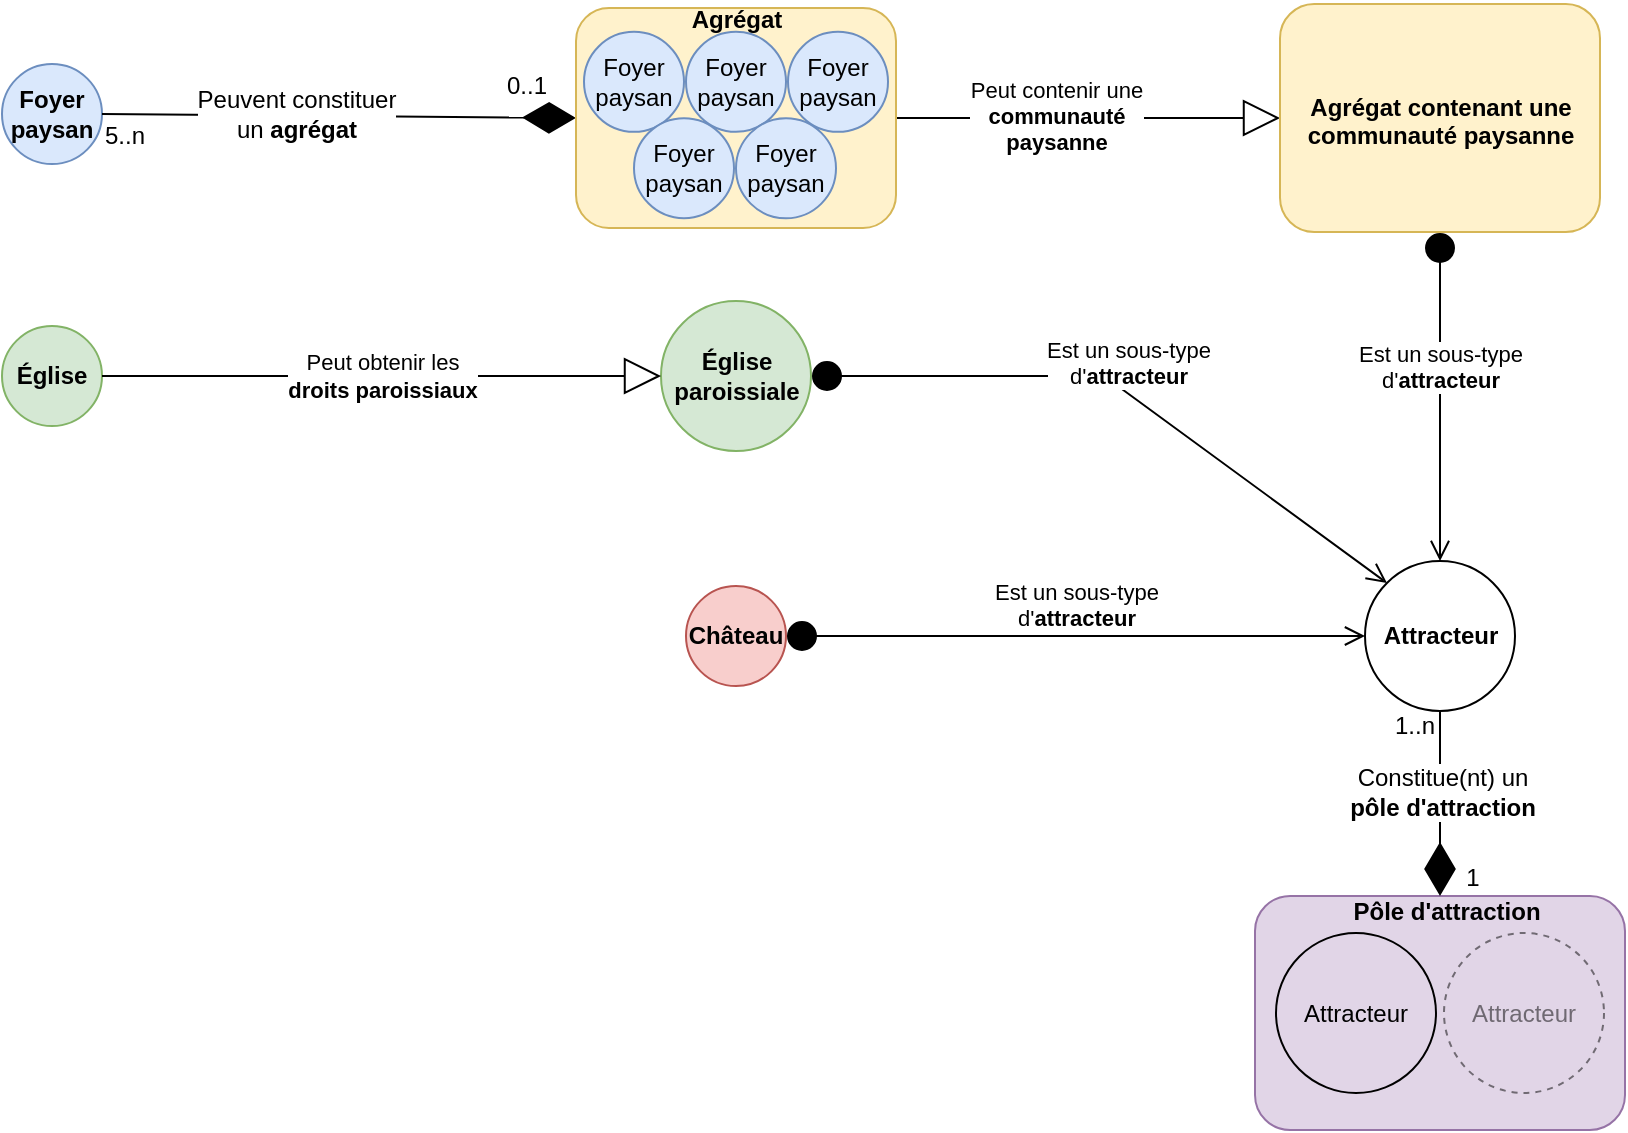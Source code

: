 <mxfile version="10.6.7" type="device"><diagram id="zRVtEmapb-umtFzSQ6FE" name="Page-1"><mxGraphModel dx="1695" dy="1022" grid="1" gridSize="10" guides="1" tooltips="1" connect="1" arrows="1" fold="1" page="1" pageScale="1" pageWidth="827" pageHeight="1169" math="0" shadow="0"><root><mxCell id="0"/><mxCell id="1" parent="0"/><mxCell id="E6fMdhCOPDFncoz_sKsr-2" value="&lt;b&gt;Foyer paysan&lt;/b&gt;" style="ellipse;whiteSpace=wrap;html=1;aspect=fixed;fillColor=#dae8fc;strokeColor=#6c8ebf;" vertex="1" parent="1"><mxGeometry x="9" y="39" width="50" height="50" as="geometry"/></mxCell><mxCell id="E6fMdhCOPDFncoz_sKsr-26" value="&lt;b&gt;Église&lt;/b&gt;" style="ellipse;whiteSpace=wrap;html=1;aspect=fixed;fillColor=#d5e8d4;strokeColor=#82b366;" vertex="1" parent="1"><mxGeometry x="9" y="170" width="50" height="50" as="geometry"/></mxCell><mxCell id="E6fMdhCOPDFncoz_sKsr-45" value="Est un sous-type&lt;br&gt;d'&lt;b&gt;attracteur&lt;/b&gt;&lt;br&gt;" style="html=1;verticalAlign=bottom;startArrow=circle;startFill=1;endArrow=open;startSize=6;endSize=8;exitX=0.5;exitY=1;exitDx=0;exitDy=0;entryX=0.5;entryY=0;entryDx=0;entryDy=0;" edge="1" parent="1" source="E6fMdhCOPDFncoz_sKsr-16" target="E6fMdhCOPDFncoz_sKsr-36"><mxGeometry width="80" relative="1" as="geometry"><mxPoint x="110" y="756" as="sourcePoint"/><mxPoint x="190" y="756" as="targetPoint"/></mxGeometry></mxCell><mxCell id="E6fMdhCOPDFncoz_sKsr-47" value="Est un sous-type&lt;br&gt;d'&lt;b&gt;attracteur&lt;/b&gt;" style="html=1;verticalAlign=bottom;startArrow=circle;startFill=1;endArrow=open;startSize=6;endSize=8;exitX=1;exitY=0.5;exitDx=0;exitDy=0;entryX=0;entryY=0;entryDx=0;entryDy=0;" edge="1" parent="1" source="E6fMdhCOPDFncoz_sKsr-82" target="E6fMdhCOPDFncoz_sKsr-36"><mxGeometry width="80" relative="1" as="geometry"><mxPoint x="426.571" y="195" as="sourcePoint"/><mxPoint x="210" y="776" as="targetPoint"/><Array as="points"><mxPoint x="560" y="195"/></Array></mxGeometry></mxCell><mxCell id="E6fMdhCOPDFncoz_sKsr-48" value="Est un sous-type&lt;br&gt;d'&lt;b&gt;attracteur&lt;/b&gt;" style="html=1;verticalAlign=bottom;startArrow=circle;startFill=1;endArrow=open;startSize=6;endSize=8;exitX=1;exitY=0.5;exitDx=0;exitDy=0;entryX=0;entryY=0.5;entryDx=0;entryDy=0;" edge="1" parent="1" source="E6fMdhCOPDFncoz_sKsr-81" target="E6fMdhCOPDFncoz_sKsr-36"><mxGeometry width="80" relative="1" as="geometry"><mxPoint x="114.571" y="328.714" as="sourcePoint"/><mxPoint x="200" y="766" as="targetPoint"/></mxGeometry></mxCell><mxCell id="E6fMdhCOPDFncoz_sKsr-36" value="Attracteur" style="ellipse;whiteSpace=wrap;html=1;aspect=fixed;fillColor=none;align=center;fontStyle=1" vertex="1" parent="1"><mxGeometry x="690.5" y="287.5" width="75" height="75" as="geometry"/></mxCell><mxCell id="E6fMdhCOPDFncoz_sKsr-75" value="" style="group" vertex="1" connectable="0" parent="1"><mxGeometry x="69.5" y="75" as="geometry"/></mxCell><mxCell id="E6fMdhCOPDFncoz_sKsr-59" value="5..n" style="text;html=1;resizable=0;points=[];align=center;verticalAlign=middle;labelBackgroundColor=#ffffff;" vertex="1" connectable="0" parent="E6fMdhCOPDFncoz_sKsr-75"><mxGeometry x="-17" y="-4.5" as="geometry"><mxPoint x="17" y="4.5" as="offset"/></mxGeometry></mxCell><mxCell id="E6fMdhCOPDFncoz_sKsr-13" value="" style="endArrow=diamondThin;endFill=1;endSize=24;html=1;exitX=1;exitY=0.5;exitDx=0;exitDy=0;entryX=0;entryY=0.5;entryDx=0;entryDy=0;" edge="1" parent="1" source="E6fMdhCOPDFncoz_sKsr-2" target="E6fMdhCOPDFncoz_sKsr-8"><mxGeometry width="160" relative="1" as="geometry"><mxPoint x="60" y="420" as="sourcePoint"/><mxPoint x="870.69" y="66" as="targetPoint"/></mxGeometry></mxCell><mxCell id="E6fMdhCOPDFncoz_sKsr-19" value="Peuvent constituer&lt;br&gt;un &lt;b&gt;agrégat&lt;/b&gt;&lt;br&gt;" style="text;html=1;resizable=0;points=[];align=center;verticalAlign=middle;labelBackgroundColor=#ffffff;" vertex="1" connectable="0" parent="E6fMdhCOPDFncoz_sKsr-13"><mxGeometry x="-0.256" y="1" relative="1" as="geometry"><mxPoint x="9" as="offset"/></mxGeometry></mxCell><mxCell id="E6fMdhCOPDFncoz_sKsr-58" value="0..1" style="text;html=1;resizable=0;points=[];align=center;verticalAlign=middle;labelBackgroundColor=#ffffff;" vertex="1" connectable="0" parent="E6fMdhCOPDFncoz_sKsr-13"><mxGeometry x="0.737" y="5" relative="1" as="geometry"><mxPoint x="5.5" y="-10.5" as="offset"/></mxGeometry></mxCell><mxCell id="E6fMdhCOPDFncoz_sKsr-18" value="Peut contenir une&lt;br&gt;&lt;b&gt;communauté&lt;br&gt;paysanne&lt;/b&gt;" style="endArrow=block;endSize=16;endFill=0;html=1;exitX=1;exitY=0.5;exitDx=0;exitDy=0;entryX=0;entryY=0.5;entryDx=0;entryDy=0;" edge="1" parent="1" source="E6fMdhCOPDFncoz_sKsr-8" target="E6fMdhCOPDFncoz_sKsr-16"><mxGeometry x="-0.167" y="1" width="160" relative="1" as="geometry"><mxPoint x="370" y="90" as="sourcePoint"/><mxPoint x="490" y="90" as="targetPoint"/><mxPoint as="offset"/></mxGeometry></mxCell><mxCell id="E6fMdhCOPDFncoz_sKsr-78" value="" style="group" vertex="1" connectable="0" parent="1"><mxGeometry x="296.0" y="7.0" width="160" height="114" as="geometry"/></mxCell><mxCell id="E6fMdhCOPDFncoz_sKsr-8" value="" style="rounded=1;whiteSpace=wrap;html=1;fillColor=#fff2cc;strokeColor=#d6b656;" vertex="1" parent="E6fMdhCOPDFncoz_sKsr-78"><mxGeometry y="4" width="160" height="110" as="geometry"/></mxCell><mxCell id="E6fMdhCOPDFncoz_sKsr-3" value="Foyer paysan" style="ellipse;whiteSpace=wrap;html=1;aspect=fixed;fillColor=#dae8fc;strokeColor=#6c8ebf;" vertex="1" parent="E6fMdhCOPDFncoz_sKsr-78"><mxGeometry x="55" y="15.909" width="50" height="50" as="geometry"/></mxCell><mxCell id="E6fMdhCOPDFncoz_sKsr-4" value="Foyer paysan" style="ellipse;whiteSpace=wrap;html=1;aspect=fixed;fillColor=#dae8fc;strokeColor=#6c8ebf;" vertex="1" parent="E6fMdhCOPDFncoz_sKsr-78"><mxGeometry x="4" y="15.909" width="50" height="50" as="geometry"/></mxCell><mxCell id="E6fMdhCOPDFncoz_sKsr-5" value="Foyer paysan" style="ellipse;whiteSpace=wrap;html=1;aspect=fixed;fillColor=#dae8fc;strokeColor=#6c8ebf;" vertex="1" parent="E6fMdhCOPDFncoz_sKsr-78"><mxGeometry x="106" y="15.909" width="50" height="50" as="geometry"/></mxCell><mxCell id="E6fMdhCOPDFncoz_sKsr-6" value="Foyer paysan" style="ellipse;whiteSpace=wrap;html=1;aspect=fixed;fillColor=#dae8fc;strokeColor=#6c8ebf;" vertex="1" parent="E6fMdhCOPDFncoz_sKsr-78"><mxGeometry x="29" y="59.091" width="50" height="50" as="geometry"/></mxCell><mxCell id="E6fMdhCOPDFncoz_sKsr-7" value="Foyer paysan" style="ellipse;whiteSpace=wrap;html=1;aspect=fixed;fillColor=#dae8fc;strokeColor=#6c8ebf;" vertex="1" parent="E6fMdhCOPDFncoz_sKsr-78"><mxGeometry x="80" y="59.136" width="50" height="50" as="geometry"/></mxCell><mxCell id="E6fMdhCOPDFncoz_sKsr-12" value="&lt;div style=&quot;text-align: center&quot;&gt;&lt;span&gt;Agrégat&lt;/span&gt;&lt;/div&gt;" style="text;html=1;resizable=0;points=[];autosize=1;align=center;verticalAlign=top;spacingTop=-4;fontStyle=1" vertex="1" parent="E6fMdhCOPDFncoz_sKsr-78"><mxGeometry x="50.0" width="60" height="20" as="geometry"/></mxCell><mxCell id="E6fMdhCOPDFncoz_sKsr-79" value="" style="group" vertex="1" connectable="0" parent="1"><mxGeometry x="648.0" y="9.0" width="160" height="114" as="geometry"/></mxCell><mxCell id="E6fMdhCOPDFncoz_sKsr-16" value="" style="rounded=1;whiteSpace=wrap;html=1;fillColor=#fff2cc;strokeColor=#d6b656;flipH=1;" vertex="1" parent="E6fMdhCOPDFncoz_sKsr-79"><mxGeometry width="160" height="114" as="geometry"/></mxCell><mxCell id="E6fMdhCOPDFncoz_sKsr-20" value="&lt;div style=&quot;text-align: center&quot;&gt;&lt;span&gt;Agrégat contenant une&lt;/span&gt;&lt;/div&gt;&lt;div style=&quot;text-align: center&quot;&gt;&lt;span&gt;communauté paysanne&lt;/span&gt;&lt;/div&gt;" style="text;html=1;resizable=0;points=[];autosize=1;align=center;verticalAlign=top;spacingTop=-4;fontStyle=1" vertex="1" parent="E6fMdhCOPDFncoz_sKsr-79"><mxGeometry x="10" y="42.0" width="140" height="30" as="geometry"/></mxCell><mxCell id="E6fMdhCOPDFncoz_sKsr-81" value="&lt;b&gt;Château&lt;/b&gt;" style="ellipse;whiteSpace=wrap;html=1;aspect=fixed;fillColor=#f8cecc;strokeColor=#b85450;" vertex="1" parent="1"><mxGeometry x="351" y="300" width="50" height="50" as="geometry"/></mxCell><mxCell id="E6fMdhCOPDFncoz_sKsr-82" value="&lt;b&gt;Église&lt;br&gt;paroissiale&lt;br&gt;&lt;/b&gt;" style="ellipse;whiteSpace=wrap;html=1;aspect=fixed;fillColor=#d5e8d4;strokeColor=#82b366;" vertex="1" parent="1"><mxGeometry x="338.5" y="157.5" width="75" height="75" as="geometry"/></mxCell><mxCell id="E6fMdhCOPDFncoz_sKsr-27" value="Peut obtenir les&lt;br&gt;&lt;b&gt;droits paroissiaux&lt;/b&gt;&lt;br&gt;" style="endArrow=block;endSize=16;endFill=0;html=1;entryX=0;entryY=0.5;entryDx=0;entryDy=0;exitX=1;exitY=0.5;exitDx=0;exitDy=0;" edge="1" parent="1" source="E6fMdhCOPDFncoz_sKsr-26" target="E6fMdhCOPDFncoz_sKsr-82"><mxGeometry width="160" relative="1" as="geometry"><mxPoint x="410" y="430" as="sourcePoint"/><mxPoint x="325.429" y="195" as="targetPoint"/></mxGeometry></mxCell><mxCell id="E6fMdhCOPDFncoz_sKsr-54" value="" style="rounded=1;whiteSpace=wrap;html=1;fillColor=#e1d5e7;strokeColor=#9673a6;flipH=1;" vertex="1" parent="1"><mxGeometry x="635.5" y="455.0" width="185" height="117" as="geometry"/></mxCell><mxCell id="E6fMdhCOPDFncoz_sKsr-49" value="&lt;span style=&quot;font-weight: normal&quot;&gt;Attracteur&lt;/span&gt;" style="ellipse;whiteSpace=wrap;html=1;aspect=fixed;fillColor=none;align=center;fontStyle=1" vertex="1" parent="1"><mxGeometry x="646.0" y="473.5" width="80" height="80" as="geometry"/></mxCell><mxCell id="E6fMdhCOPDFncoz_sKsr-50" value="&lt;p style=&quot;line-height: 10%&quot;&gt;&lt;span style=&quot;font-weight: normal&quot;&gt;Attracteur&lt;/span&gt;&lt;/p&gt;" style="ellipse;whiteSpace=wrap;html=1;aspect=fixed;fillColor=none;align=center;fontStyle=1;dashed=1;opacity=50;shadow=0;textOpacity=50;" vertex="1" parent="1"><mxGeometry x="730.0" y="473.5" width="80" height="80" as="geometry"/></mxCell><mxCell id="E6fMdhCOPDFncoz_sKsr-55" value="&lt;div style=&quot;text-align: center&quot;&gt;&lt;span&gt;Pôle d'attraction&lt;/span&gt;&lt;/div&gt;" style="text;html=1;resizable=0;points=[];autosize=1;align=center;verticalAlign=top;spacingTop=-4;fontStyle=1" vertex="1" parent="1"><mxGeometry x="680.5" y="452.5" width="100" height="20" as="geometry"/></mxCell><mxCell id="E6fMdhCOPDFncoz_sKsr-64" value="1" style="text;html=1;resizable=0;points=[];align=center;verticalAlign=middle;labelBackgroundColor=#ffffff;" vertex="1" connectable="0" parent="1"><mxGeometry x="727.064" y="441.372" as="geometry"><mxPoint x="17" y="4.5" as="offset"/></mxGeometry></mxCell><mxCell id="E6fMdhCOPDFncoz_sKsr-52" value="" style="endArrow=diamondThin;endFill=1;endSize=24;html=1;exitX=0.5;exitY=1;exitDx=0;exitDy=0;entryX=0.5;entryY=0;entryDx=0;entryDy=0;" edge="1" parent="1" source="E6fMdhCOPDFncoz_sKsr-36" target="E6fMdhCOPDFncoz_sKsr-54"><mxGeometry width="160" relative="1" as="geometry"><mxPoint x="420" y="899.448" as="sourcePoint"/><mxPoint x="560" y="816" as="targetPoint"/></mxGeometry></mxCell><mxCell id="E6fMdhCOPDFncoz_sKsr-53" value="Constitue(nt) un&lt;br&gt;&lt;b&gt;pôle d'attraction&lt;/b&gt;&lt;br&gt;" style="text;html=1;resizable=0;points=[];align=center;verticalAlign=middle;labelBackgroundColor=#ffffff;" vertex="1" connectable="0" parent="E6fMdhCOPDFncoz_sKsr-52"><mxGeometry x="-0.256" y="1" relative="1" as="geometry"><mxPoint y="6" as="offset"/></mxGeometry></mxCell><mxCell id="E6fMdhCOPDFncoz_sKsr-85" value="" style="group" vertex="1" connectable="0" parent="1"><mxGeometry x="715" y="370" as="geometry"/></mxCell><mxCell id="E6fMdhCOPDFncoz_sKsr-86" value="1..n" style="text;html=1;resizable=0;points=[];align=center;verticalAlign=middle;labelBackgroundColor=#ffffff;" vertex="1" connectable="0" parent="E6fMdhCOPDFncoz_sKsr-85"><mxGeometry x="-17" y="-4.5" as="geometry"><mxPoint x="17" y="4.5" as="offset"/></mxGeometry></mxCell></root></mxGraphModel></diagram></mxfile>